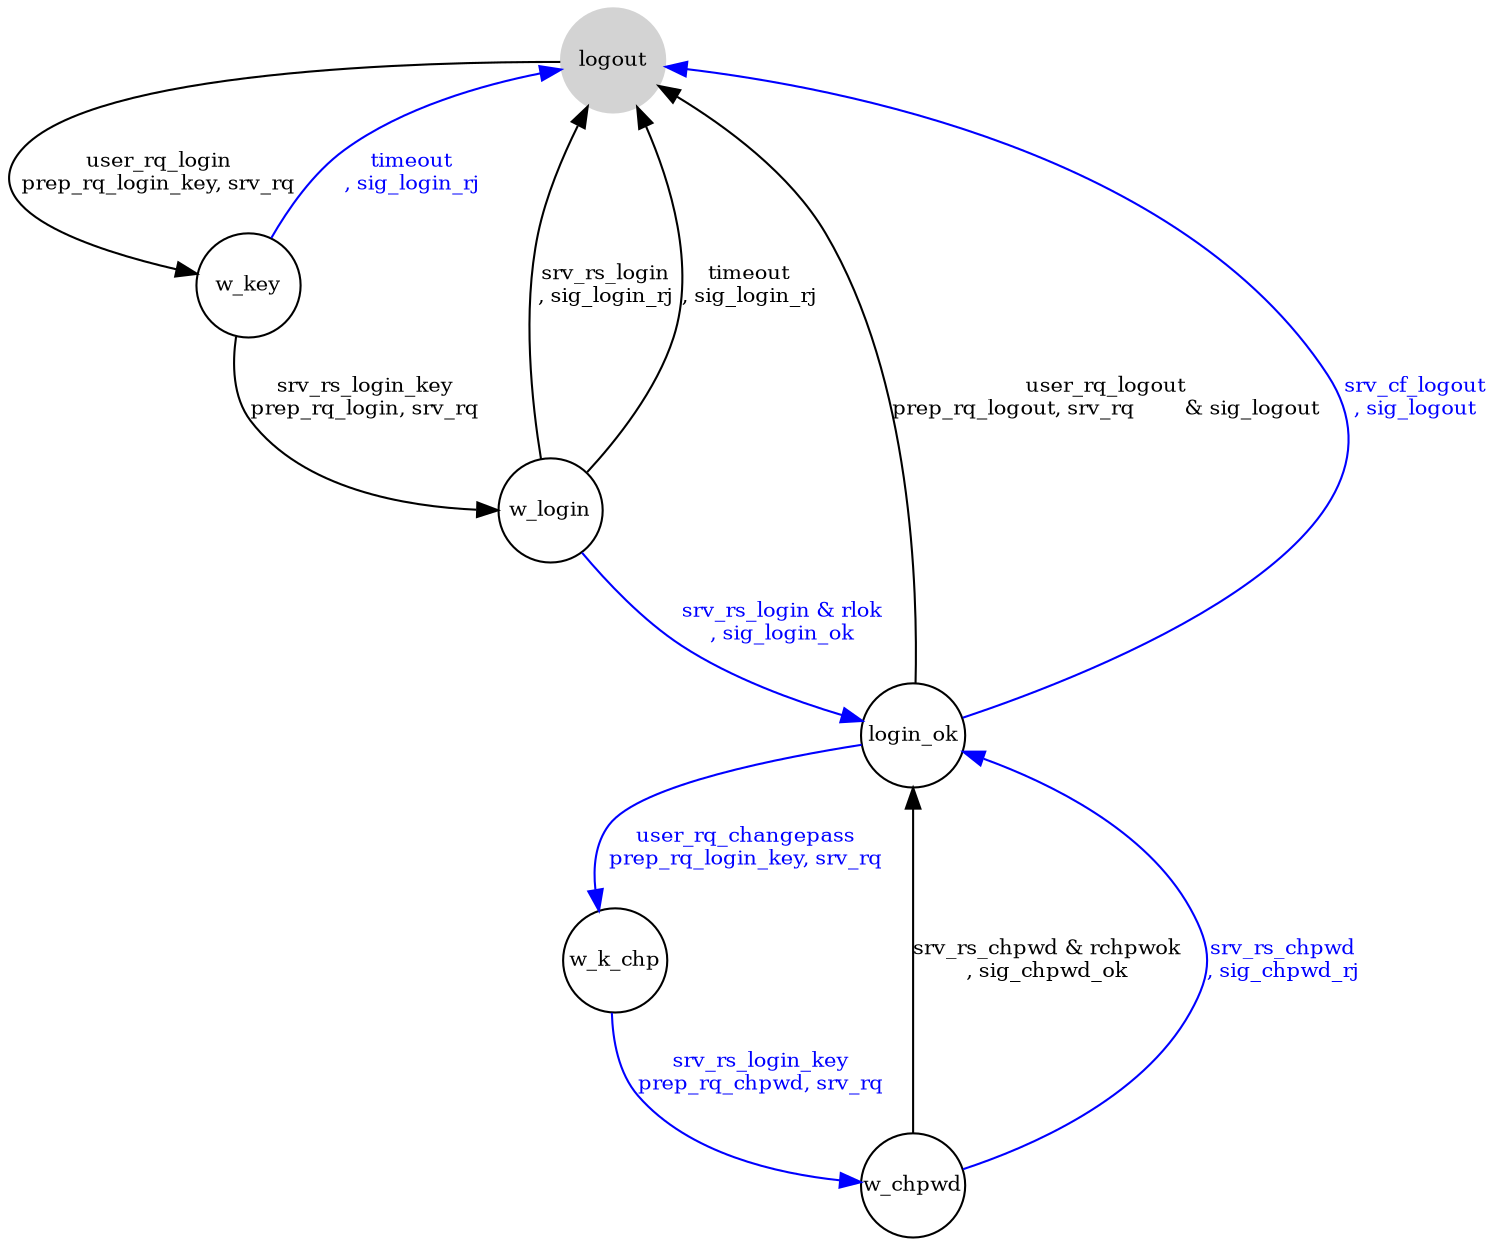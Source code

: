 digraph automata {
    node [shape = circle, fontsize=10, fixedsize=true width=0.7];
    logout [ style = filled, color=lightgrey ];

        "logout"  ->  "w_key"  [ label = "user_rq_login\nprep_rq_login_key, srv_rq", color=black, fontcolor=black, fontsize=10, fixedsize=true ];
    "w_key"  ->  "w_login"  [ label = "srv_rs_login_key\nprep_rq_login, srv_rq", color=black, fontcolor=black, fontsize=10, fixedsize=true ];
    "w_key"  ->  "logout"  [ label = "timeout\n, sig_login_rj", color=blue, fontcolor=blue, fontsize=10, fixedsize=true ];
    "w_login"  ->  "login_ok"  [ label = "srv_rs_login & rlok\n, sig_login_ok", color=blue, fontcolor=blue, fontsize=10, fixedsize=true ];
    "w_login"  ->  "logout"  [ label = "srv_rs_login\n, sig_login_rj", color=black, fontcolor=black, fontsize=10, fixedsize=true ];
    "w_login"  ->  "logout"  [ label = "timeout\n, sig_login_rj", color=black, fontcolor=black, fontsize=10, fixedsize=true ];
    "login_ok"  ->  "logout"  [ label = "user_rq_logout\nprep_rq_logout, srv_rq        & sig_logout", color=black, fontcolor=black, fontsize=10, fixedsize=true ];
    "login_ok"  ->  "logout"  [ label = "srv_cf_logout\n, sig_logout", color=blue, fontcolor=blue, fontsize=10, fixedsize=true ];
    "login_ok"  ->  "w_k_chp"  [ label = "user_rq_changepass\nprep_rq_login_key, srv_rq", color=blue, fontcolor=blue, fontsize=10, fixedsize=true ];
    "w_k_chp"  ->  "w_chpwd"  [ label = "srv_rs_login_key\nprep_rq_chpwd, srv_rq", color=blue, fontcolor=blue, fontsize=10, fixedsize=true ];
    "w_chpwd"  ->  "login_ok"  [ label = "srv_rs_chpwd & rchpwok\n, sig_chpwd_ok", color=black, fontcolor=black, fontsize=10, fixedsize=true ];
    "w_chpwd"  ->  "login_ok"  [ label = "srv_rs_chpwd\n, sig_chpwd_rj", color=blue, fontcolor=blue, fontsize=10, fixedsize=true ];
 

    //fsm_cli_acs  [ shape = plaintext ];
}
